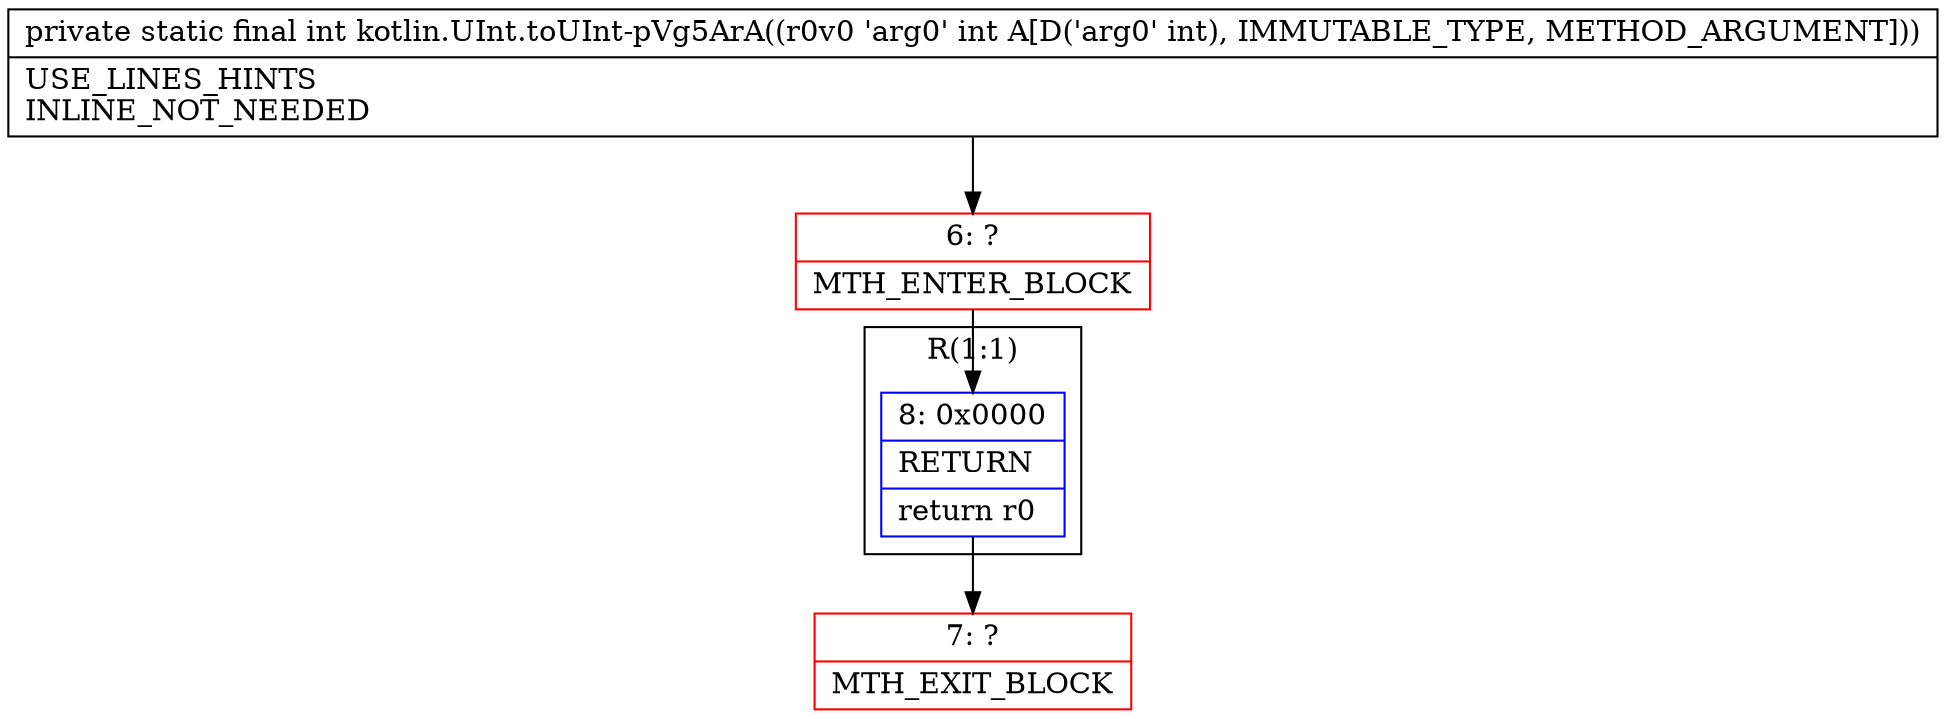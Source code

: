 digraph "CFG forkotlin.UInt.toUInt\-pVg5ArA(I)I" {
subgraph cluster_Region_1828556944 {
label = "R(1:1)";
node [shape=record,color=blue];
Node_8 [shape=record,label="{8\:\ 0x0000|RETURN\l|return r0\l}"];
}
Node_6 [shape=record,color=red,label="{6\:\ ?|MTH_ENTER_BLOCK\l}"];
Node_7 [shape=record,color=red,label="{7\:\ ?|MTH_EXIT_BLOCK\l}"];
MethodNode[shape=record,label="{private static final int kotlin.UInt.toUInt\-pVg5ArA((r0v0 'arg0' int A[D('arg0' int), IMMUTABLE_TYPE, METHOD_ARGUMENT]))  | USE_LINES_HINTS\lINLINE_NOT_NEEDED\l}"];
MethodNode -> Node_6;Node_8 -> Node_7;
Node_6 -> Node_8;
}

